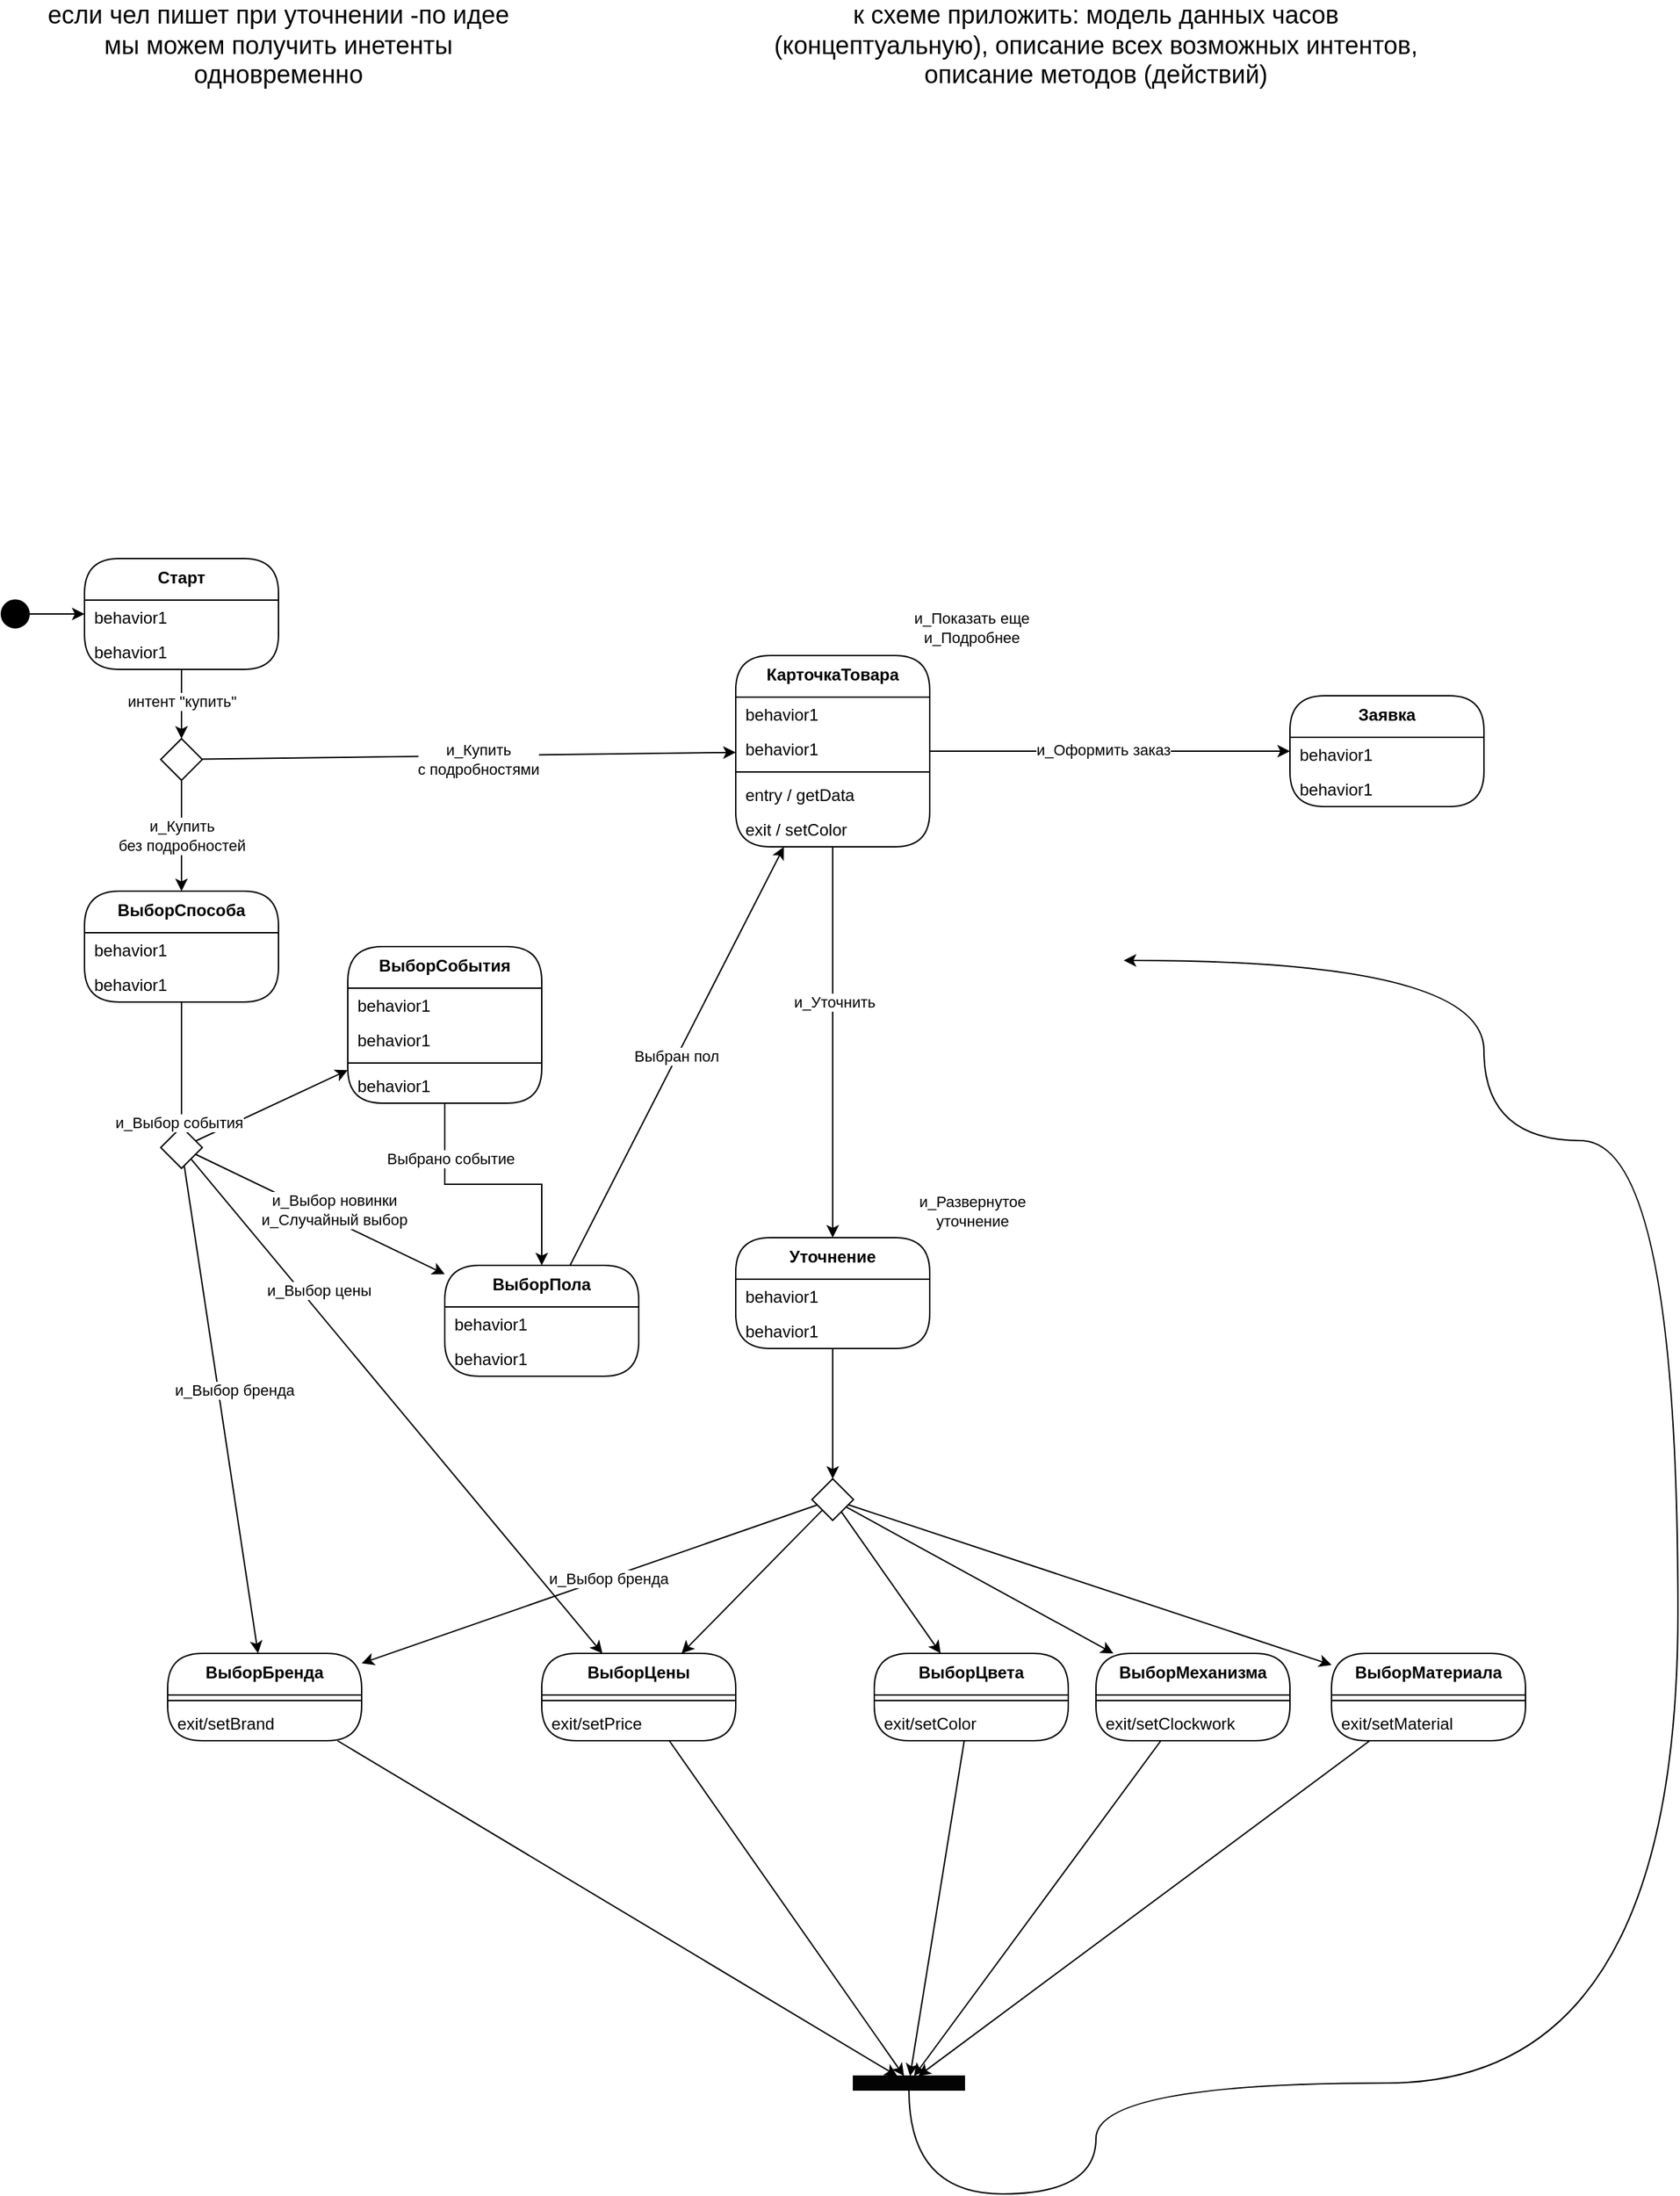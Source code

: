 <mxfile version="22.1.0" type="github" pages="2">
  <diagram name="Page-1" id="c4acf3e9-155e-7222-9cf6-157b1a14988f">
    <mxGraphModel dx="2373" dy="1710" grid="1" gridSize="10" guides="1" tooltips="1" connect="1" arrows="1" fold="1" page="0" pageScale="1" pageWidth="850" pageHeight="1100" background="none" math="0" shadow="0">
      <root>
        <mxCell id="0" />
        <mxCell id="1" parent="0" />
        <mxCell id="SWCbF4250IS1tGv3gK87-6" style="rounded=0;orthogonalLoop=1;jettySize=auto;html=1;edgeStyle=elbowEdgeStyle;" parent="1" source="T_VBmHh6CQnNHwD42FFN-5" target="FL9K62EaHGy_0KdFEDnW-7" edge="1">
          <mxGeometry relative="1" as="geometry">
            <mxPoint x="80" y="322.5" as="sourcePoint" />
            <mxPoint x="131.235" y="322.26" as="targetPoint" />
          </mxGeometry>
        </mxCell>
        <mxCell id="FL9K62EaHGy_0KdFEDnW-38" value="интент &quot;купить&quot;" style="edgeLabel;html=1;align=center;verticalAlign=middle;resizable=0;points=[];" vertex="1" connectable="0" parent="SWCbF4250IS1tGv3gK87-6">
          <mxGeometry x="-0.467" relative="1" as="geometry">
            <mxPoint y="9" as="offset" />
          </mxGeometry>
        </mxCell>
        <mxCell id="T_VBmHh6CQnNHwD42FFN-5" value="&lt;b&gt;Старт&lt;/b&gt;" style="swimlane;fontStyle=0;align=center;verticalAlign=top;childLayout=stackLayout;horizontal=1;startSize=30;horizontalStack=0;resizeParent=1;resizeParentMax=0;resizeLast=0;collapsible=0;marginBottom=0;html=1;rounded=1;absoluteArcSize=1;arcSize=50;whiteSpace=wrap;" parent="1" vertex="1">
          <mxGeometry x="-60" y="260" width="140" height="80" as="geometry" />
        </mxCell>
        <mxCell id="T_VBmHh6CQnNHwD42FFN-9" value="behavior1" style="fillColor=none;strokeColor=none;align=left;verticalAlign=middle;spacingLeft=5;whiteSpace=wrap;html=1;" parent="T_VBmHh6CQnNHwD42FFN-5" vertex="1">
          <mxGeometry y="30" width="140" height="25" as="geometry" />
        </mxCell>
        <mxCell id="T_VBmHh6CQnNHwD42FFN-12" value="behavior1" style="fillColor=none;strokeColor=none;align=left;verticalAlign=middle;spacingLeft=5;whiteSpace=wrap;html=1;" parent="T_VBmHh6CQnNHwD42FFN-5" vertex="1">
          <mxGeometry y="55" width="140" height="25" as="geometry" />
        </mxCell>
        <mxCell id="FL9K62EaHGy_0KdFEDnW-3" style="edgeStyle=orthogonalEdgeStyle;rounded=0;orthogonalLoop=1;jettySize=auto;html=1;" edge="1" parent="1" source="FL9K62EaHGy_0KdFEDnW-1" target="T_VBmHh6CQnNHwD42FFN-5">
          <mxGeometry relative="1" as="geometry" />
        </mxCell>
        <mxCell id="FL9K62EaHGy_0KdFEDnW-1" value="" style="ellipse;whiteSpace=wrap;html=1;fillColor=#000000;" vertex="1" parent="1">
          <mxGeometry x="-120" y="290" width="20" height="20" as="geometry" />
        </mxCell>
        <mxCell id="FL9K62EaHGy_0KdFEDnW-7" value="" style="rhombus;whiteSpace=wrap;html=1;" vertex="1" parent="1">
          <mxGeometry x="-5" y="390" width="30" height="30" as="geometry" />
        </mxCell>
        <mxCell id="FL9K62EaHGy_0KdFEDnW-8" value="ВыборСпособа" style="swimlane;fontStyle=1;align=center;verticalAlign=top;childLayout=stackLayout;horizontal=1;startSize=30;horizontalStack=0;resizeParent=1;resizeParentMax=0;resizeLast=0;collapsible=0;marginBottom=0;html=1;rounded=1;absoluteArcSize=1;arcSize=50;whiteSpace=wrap;" vertex="1" parent="1">
          <mxGeometry x="-60" y="500" width="140" height="80" as="geometry" />
        </mxCell>
        <mxCell id="FL9K62EaHGy_0KdFEDnW-9" value="behavior1" style="fillColor=none;strokeColor=none;align=left;verticalAlign=middle;spacingLeft=5;whiteSpace=wrap;html=1;" vertex="1" parent="FL9K62EaHGy_0KdFEDnW-8">
          <mxGeometry y="30" width="140" height="25" as="geometry" />
        </mxCell>
        <mxCell id="FL9K62EaHGy_0KdFEDnW-10" value="behavior1" style="fillColor=none;strokeColor=none;align=left;verticalAlign=middle;spacingLeft=5;whiteSpace=wrap;html=1;" vertex="1" parent="FL9K62EaHGy_0KdFEDnW-8">
          <mxGeometry y="55" width="140" height="25" as="geometry" />
        </mxCell>
        <mxCell id="FL9K62EaHGy_0KdFEDnW-11" style="rounded=0;orthogonalLoop=1;jettySize=auto;html=1;elbow=horizontal;edgeStyle=elbowEdgeStyle;" edge="1" parent="1" source="FL9K62EaHGy_0KdFEDnW-7" target="FL9K62EaHGy_0KdFEDnW-8">
          <mxGeometry relative="1" as="geometry">
            <mxPoint x="210" y="329.62" as="sourcePoint" />
            <mxPoint x="300" y="329.62" as="targetPoint" />
          </mxGeometry>
        </mxCell>
        <mxCell id="FL9K62EaHGy_0KdFEDnW-41" value="и_Купить&lt;br&gt;без подробностей" style="edgeLabel;html=1;align=center;verticalAlign=middle;resizable=0;points=[];" vertex="1" connectable="0" parent="FL9K62EaHGy_0KdFEDnW-11">
          <mxGeometry x="-0.509" y="-1" relative="1" as="geometry">
            <mxPoint x="1" y="20" as="offset" />
          </mxGeometry>
        </mxCell>
        <mxCell id="q2HMm7o0KwLSOO0PUDpN-3" style="edgeStyle=orthogonalEdgeStyle;rounded=0;orthogonalLoop=1;jettySize=auto;html=1;" edge="1" parent="1" source="FL9K62EaHGy_0KdFEDnW-13" target="FL9K62EaHGy_0KdFEDnW-17">
          <mxGeometry relative="1" as="geometry" />
        </mxCell>
        <mxCell id="q2HMm7o0KwLSOO0PUDpN-7" value="Выбрано событие" style="edgeLabel;html=1;align=center;verticalAlign=middle;resizable=0;points=[];" vertex="1" connectable="0" parent="q2HMm7o0KwLSOO0PUDpN-3">
          <mxGeometry x="-0.575" y="4" relative="1" as="geometry">
            <mxPoint as="offset" />
          </mxGeometry>
        </mxCell>
        <mxCell id="FL9K62EaHGy_0KdFEDnW-13" value="ВыборСобытия" style="swimlane;fontStyle=1;align=center;verticalAlign=top;childLayout=stackLayout;horizontal=1;startSize=30;horizontalStack=0;resizeParent=1;resizeParentMax=0;resizeLast=0;collapsible=0;marginBottom=0;html=1;rounded=1;absoluteArcSize=1;arcSize=50;whiteSpace=wrap;" vertex="1" parent="1">
          <mxGeometry x="130" y="540" width="140" height="113" as="geometry" />
        </mxCell>
        <mxCell id="FL9K62EaHGy_0KdFEDnW-14" value="behavior1" style="fillColor=none;strokeColor=none;align=left;verticalAlign=middle;spacingLeft=5;whiteSpace=wrap;html=1;" vertex="1" parent="FL9K62EaHGy_0KdFEDnW-13">
          <mxGeometry y="30" width="140" height="25" as="geometry" />
        </mxCell>
        <mxCell id="FL9K62EaHGy_0KdFEDnW-15" value="behavior1" style="fillColor=none;strokeColor=none;align=left;verticalAlign=middle;spacingLeft=5;whiteSpace=wrap;html=1;" vertex="1" parent="FL9K62EaHGy_0KdFEDnW-13">
          <mxGeometry y="55" width="140" height="25" as="geometry" />
        </mxCell>
        <mxCell id="eSUh50LeGdBLvh848-gK-1" value="" style="line;strokeWidth=1;fillColor=none;align=left;verticalAlign=middle;spacingTop=-1;spacingLeft=3;spacingRight=3;rotatable=0;labelPosition=right;points=[];portConstraint=eastwest;" vertex="1" parent="FL9K62EaHGy_0KdFEDnW-13">
          <mxGeometry y="80" width="140" height="8" as="geometry" />
        </mxCell>
        <mxCell id="eSUh50LeGdBLvh848-gK-2" value="behavior1" style="fillColor=none;strokeColor=none;align=left;verticalAlign=middle;spacingLeft=5;whiteSpace=wrap;html=1;" vertex="1" parent="FL9K62EaHGy_0KdFEDnW-13">
          <mxGeometry y="88" width="140" height="25" as="geometry" />
        </mxCell>
        <mxCell id="FL9K62EaHGy_0KdFEDnW-58" style="rounded=0;orthogonalLoop=1;jettySize=auto;html=1;" edge="1" parent="1" source="FL9K62EaHGy_0KdFEDnW-17" target="FL9K62EaHGy_0KdFEDnW-20">
          <mxGeometry relative="1" as="geometry" />
        </mxCell>
        <mxCell id="ffJ6PwLNoABF6Ka8uKUp-25" value="Выбран пол" style="edgeLabel;html=1;align=center;verticalAlign=middle;resizable=0;points=[];" vertex="1" connectable="0" parent="FL9K62EaHGy_0KdFEDnW-58">
          <mxGeometry y="1" relative="1" as="geometry">
            <mxPoint as="offset" />
          </mxGeometry>
        </mxCell>
        <mxCell id="FL9K62EaHGy_0KdFEDnW-17" value="ВыборПола" style="swimlane;fontStyle=1;align=center;verticalAlign=top;childLayout=stackLayout;horizontal=1;startSize=30;horizontalStack=0;resizeParent=1;resizeParentMax=0;resizeLast=0;collapsible=0;marginBottom=0;html=1;rounded=1;absoluteArcSize=1;arcSize=50;whiteSpace=wrap;" vertex="1" parent="1">
          <mxGeometry x="200" y="770" width="140" height="80" as="geometry" />
        </mxCell>
        <mxCell id="FL9K62EaHGy_0KdFEDnW-18" value="behavior1" style="fillColor=none;strokeColor=none;align=left;verticalAlign=middle;spacingLeft=5;whiteSpace=wrap;html=1;" vertex="1" parent="FL9K62EaHGy_0KdFEDnW-17">
          <mxGeometry y="30" width="140" height="25" as="geometry" />
        </mxCell>
        <mxCell id="FL9K62EaHGy_0KdFEDnW-19" value="behavior1" style="fillColor=none;strokeColor=none;align=left;verticalAlign=middle;spacingLeft=5;whiteSpace=wrap;html=1;" vertex="1" parent="FL9K62EaHGy_0KdFEDnW-17">
          <mxGeometry y="55" width="140" height="25" as="geometry" />
        </mxCell>
        <mxCell id="FL9K62EaHGy_0KdFEDnW-61" style="edgeStyle=orthogonalEdgeStyle;rounded=0;orthogonalLoop=1;jettySize=auto;html=1;" edge="1" parent="1" source="FL9K62EaHGy_0KdFEDnW-20" target="FL9K62EaHGy_0KdFEDnW-23">
          <mxGeometry relative="1" as="geometry" />
        </mxCell>
        <mxCell id="q2HMm7o0KwLSOO0PUDpN-8" value="и_Оформить заказ" style="edgeLabel;html=1;align=center;verticalAlign=middle;resizable=0;points=[];" vertex="1" connectable="0" parent="FL9K62EaHGy_0KdFEDnW-61">
          <mxGeometry x="-0.04" y="1" relative="1" as="geometry">
            <mxPoint as="offset" />
          </mxGeometry>
        </mxCell>
        <mxCell id="FL9K62EaHGy_0KdFEDnW-62" style="rounded=0;orthogonalLoop=1;jettySize=auto;html=1;" edge="1" parent="1" source="FL9K62EaHGy_0KdFEDnW-20" target="FL9K62EaHGy_0KdFEDnW-26">
          <mxGeometry relative="1" as="geometry" />
        </mxCell>
        <mxCell id="FL9K62EaHGy_0KdFEDnW-63" value="и_Уточнить" style="edgeLabel;html=1;align=center;verticalAlign=middle;resizable=0;points=[];" vertex="1" connectable="0" parent="FL9K62EaHGy_0KdFEDnW-62">
          <mxGeometry x="-0.209" y="1" relative="1" as="geometry">
            <mxPoint as="offset" />
          </mxGeometry>
        </mxCell>
        <mxCell id="FL9K62EaHGy_0KdFEDnW-23" value="Заявка" style="swimlane;fontStyle=1;align=center;verticalAlign=top;childLayout=stackLayout;horizontal=1;startSize=30;horizontalStack=0;resizeParent=1;resizeParentMax=0;resizeLast=0;collapsible=0;marginBottom=0;html=1;rounded=1;absoluteArcSize=1;arcSize=50;whiteSpace=wrap;" vertex="1" parent="1">
          <mxGeometry x="810" y="359" width="140" height="80" as="geometry" />
        </mxCell>
        <mxCell id="FL9K62EaHGy_0KdFEDnW-24" value="behavior1" style="fillColor=none;strokeColor=none;align=left;verticalAlign=middle;spacingLeft=5;whiteSpace=wrap;html=1;" vertex="1" parent="FL9K62EaHGy_0KdFEDnW-23">
          <mxGeometry y="30" width="140" height="25" as="geometry" />
        </mxCell>
        <mxCell id="FL9K62EaHGy_0KdFEDnW-25" value="behavior1" style="fillColor=none;strokeColor=none;align=left;verticalAlign=middle;spacingLeft=5;whiteSpace=wrap;html=1;" vertex="1" parent="FL9K62EaHGy_0KdFEDnW-23">
          <mxGeometry y="55" width="140" height="25" as="geometry" />
        </mxCell>
        <mxCell id="FL9K62EaHGy_0KdFEDnW-68" style="rounded=0;orthogonalLoop=1;jettySize=auto;html=1;" edge="1" parent="1" source="FL9K62EaHGy_0KdFEDnW-26" target="FL9K62EaHGy_0KdFEDnW-67">
          <mxGeometry relative="1" as="geometry" />
        </mxCell>
        <mxCell id="q2HMm7o0KwLSOO0PUDpN-14" style="rounded=0;orthogonalLoop=1;jettySize=auto;html=1;" edge="1" parent="1" source="FL9K62EaHGy_0KdFEDnW-30" target="ffJ6PwLNoABF6Ka8uKUp-5">
          <mxGeometry relative="1" as="geometry" />
        </mxCell>
        <mxCell id="FL9K62EaHGy_0KdFEDnW-30" value="ВыборБренда" style="swimlane;fontStyle=1;align=center;verticalAlign=top;childLayout=stackLayout;horizontal=1;startSize=30;horizontalStack=0;resizeParent=1;resizeParentMax=0;resizeLast=0;collapsible=0;marginBottom=0;html=1;rounded=1;absoluteArcSize=1;arcSize=50;whiteSpace=wrap;" vertex="1" parent="1">
          <mxGeometry y="1050" width="140" height="63" as="geometry" />
        </mxCell>
        <mxCell id="ffJ6PwLNoABF6Ka8uKUp-10" value="" style="line;strokeWidth=1;fillColor=none;align=left;verticalAlign=middle;spacingTop=-1;spacingLeft=3;spacingRight=3;rotatable=0;labelPosition=right;points=[];portConstraint=eastwest;" vertex="1" parent="FL9K62EaHGy_0KdFEDnW-30">
          <mxGeometry y="30" width="140" height="8" as="geometry" />
        </mxCell>
        <mxCell id="ffJ6PwLNoABF6Ka8uKUp-11" value="exit/setBrand" style="fillColor=none;strokeColor=none;align=left;verticalAlign=middle;spacingLeft=5;whiteSpace=wrap;html=1;" vertex="1" parent="FL9K62EaHGy_0KdFEDnW-30">
          <mxGeometry y="38" width="140" height="25" as="geometry" />
        </mxCell>
        <mxCell id="FL9K62EaHGy_0KdFEDnW-35" value="ВыборМеханизма" style="swimlane;fontStyle=1;align=center;verticalAlign=top;childLayout=stackLayout;horizontal=1;startSize=30;horizontalStack=0;resizeParent=1;resizeParentMax=0;resizeLast=0;collapsible=0;marginBottom=0;html=1;rounded=1;absoluteArcSize=1;arcSize=50;whiteSpace=wrap;" vertex="1" parent="1">
          <mxGeometry x="670" y="1050" width="140" height="63" as="geometry" />
        </mxCell>
        <mxCell id="ffJ6PwLNoABF6Ka8uKUp-16" value="" style="line;strokeWidth=1;fillColor=none;align=left;verticalAlign=middle;spacingTop=-1;spacingLeft=3;spacingRight=3;rotatable=0;labelPosition=right;points=[];portConstraint=eastwest;" vertex="1" parent="FL9K62EaHGy_0KdFEDnW-35">
          <mxGeometry y="30" width="140" height="8" as="geometry" />
        </mxCell>
        <mxCell id="ffJ6PwLNoABF6Ka8uKUp-17" value="exit/setСlockwork" style="fillColor=none;strokeColor=none;align=left;verticalAlign=middle;spacingLeft=5;whiteSpace=wrap;html=1;" vertex="1" parent="FL9K62EaHGy_0KdFEDnW-35">
          <mxGeometry y="38" width="140" height="25" as="geometry" />
        </mxCell>
        <mxCell id="FL9K62EaHGy_0KdFEDnW-36" value="ВыборМатериала" style="swimlane;fontStyle=1;align=center;verticalAlign=top;childLayout=stackLayout;horizontal=1;startSize=30;horizontalStack=0;resizeParent=1;resizeParentMax=0;resizeLast=0;collapsible=0;marginBottom=0;html=1;rounded=1;absoluteArcSize=1;arcSize=50;whiteSpace=wrap;" vertex="1" parent="1">
          <mxGeometry x="840" y="1050" width="140" height="63" as="geometry" />
        </mxCell>
        <mxCell id="ffJ6PwLNoABF6Ka8uKUp-18" value="" style="line;strokeWidth=1;fillColor=none;align=left;verticalAlign=middle;spacingTop=-1;spacingLeft=3;spacingRight=3;rotatable=0;labelPosition=right;points=[];portConstraint=eastwest;" vertex="1" parent="FL9K62EaHGy_0KdFEDnW-36">
          <mxGeometry y="30" width="140" height="8" as="geometry" />
        </mxCell>
        <mxCell id="ffJ6PwLNoABF6Ka8uKUp-19" value="exit/setMaterial" style="fillColor=none;strokeColor=none;align=left;verticalAlign=middle;spacingLeft=5;whiteSpace=wrap;html=1;" vertex="1" parent="FL9K62EaHGy_0KdFEDnW-36">
          <mxGeometry y="38" width="140" height="25" as="geometry" />
        </mxCell>
        <mxCell id="FL9K62EaHGy_0KdFEDnW-39" style="rounded=0;orthogonalLoop=1;jettySize=auto;html=1;elbow=vertical;" edge="1" parent="1" source="FL9K62EaHGy_0KdFEDnW-7" target="FL9K62EaHGy_0KdFEDnW-20">
          <mxGeometry relative="1" as="geometry">
            <mxPoint x="20" y="430" as="sourcePoint" />
            <mxPoint x="20" y="470" as="targetPoint" />
          </mxGeometry>
        </mxCell>
        <mxCell id="FL9K62EaHGy_0KdFEDnW-40" value="и_Купить&lt;br&gt;с подробностями" style="edgeLabel;html=1;align=center;verticalAlign=middle;resizable=0;points=[];" vertex="1" connectable="0" parent="FL9K62EaHGy_0KdFEDnW-39">
          <mxGeometry x="-0.162" y="1" relative="1" as="geometry">
            <mxPoint x="37" y="3" as="offset" />
          </mxGeometry>
        </mxCell>
        <mxCell id="FL9K62EaHGy_0KdFEDnW-42" style="edgeStyle=orthogonalEdgeStyle;rounded=0;orthogonalLoop=1;jettySize=auto;html=1;" edge="1" parent="1" source="FL9K62EaHGy_0KdFEDnW-10" target="FL9K62EaHGy_0KdFEDnW-46">
          <mxGeometry relative="1" as="geometry">
            <mxPoint x="9.34" y="643.86" as="targetPoint" />
          </mxGeometry>
        </mxCell>
        <mxCell id="FL9K62EaHGy_0KdFEDnW-46" value="" style="rhombus;whiteSpace=wrap;html=1;" vertex="1" parent="1">
          <mxGeometry x="-5" y="670" width="30" height="30" as="geometry" />
        </mxCell>
        <mxCell id="FL9K62EaHGy_0KdFEDnW-47" style="rounded=0;orthogonalLoop=1;jettySize=auto;html=1;elbow=horizontal;" edge="1" parent="1" source="FL9K62EaHGy_0KdFEDnW-46" target="FL9K62EaHGy_0KdFEDnW-13">
          <mxGeometry relative="1" as="geometry">
            <mxPoint x="210" y="599.62" as="sourcePoint" />
            <mxPoint x="250" y="640" as="targetPoint" />
          </mxGeometry>
        </mxCell>
        <mxCell id="FL9K62EaHGy_0KdFEDnW-48" value="и_Выбор события" style="edgeLabel;html=1;align=center;verticalAlign=middle;resizable=0;points=[];" vertex="1" connectable="0" parent="FL9K62EaHGy_0KdFEDnW-47">
          <mxGeometry x="-0.509" y="-1" relative="1" as="geometry">
            <mxPoint x="-40" y="-2" as="offset" />
          </mxGeometry>
        </mxCell>
        <mxCell id="FL9K62EaHGy_0KdFEDnW-51" style="rounded=0;orthogonalLoop=1;jettySize=auto;html=1;elbow=horizontal;" edge="1" parent="1" source="FL9K62EaHGy_0KdFEDnW-46" target="FL9K62EaHGy_0KdFEDnW-30">
          <mxGeometry relative="1" as="geometry">
            <mxPoint x="10" y="660" as="sourcePoint" />
            <mxPoint x="-110" y="810" as="targetPoint" />
          </mxGeometry>
        </mxCell>
        <mxCell id="FL9K62EaHGy_0KdFEDnW-52" value="и_Выбор бренда" style="edgeLabel;html=1;align=center;verticalAlign=middle;resizable=0;points=[];" vertex="1" connectable="0" parent="FL9K62EaHGy_0KdFEDnW-51">
          <mxGeometry x="-0.509" y="-1" relative="1" as="geometry">
            <mxPoint x="24" y="75" as="offset" />
          </mxGeometry>
        </mxCell>
        <mxCell id="FL9K62EaHGy_0KdFEDnW-53" style="rounded=0;orthogonalLoop=1;jettySize=auto;html=1;elbow=horizontal;" edge="1" parent="1" source="FL9K62EaHGy_0KdFEDnW-46" target="FL9K62EaHGy_0KdFEDnW-37">
          <mxGeometry relative="1" as="geometry">
            <mxPoint x="111" y="614.5" as="sourcePoint" />
            <mxPoint x="160" y="820" as="targetPoint" />
          </mxGeometry>
        </mxCell>
        <mxCell id="FL9K62EaHGy_0KdFEDnW-54" value="и_Выбор цены" style="edgeLabel;html=1;align=center;verticalAlign=middle;resizable=0;points=[];" vertex="1" connectable="0" parent="FL9K62EaHGy_0KdFEDnW-53">
          <mxGeometry x="-0.509" y="-1" relative="1" as="geometry">
            <mxPoint x="20" y="6" as="offset" />
          </mxGeometry>
        </mxCell>
        <mxCell id="FL9K62EaHGy_0KdFEDnW-55" style="rounded=0;orthogonalLoop=1;jettySize=auto;html=1;elbow=horizontal;" edge="1" parent="1" source="FL9K62EaHGy_0KdFEDnW-46" target="FL9K62EaHGy_0KdFEDnW-17">
          <mxGeometry relative="1" as="geometry">
            <mxPoint x="121" y="624.5" as="sourcePoint" />
            <mxPoint x="-90" y="860" as="targetPoint" />
          </mxGeometry>
        </mxCell>
        <mxCell id="FL9K62EaHGy_0KdFEDnW-56" value="и_Выбор новинки&lt;br&gt;и_Случайный выбор" style="edgeLabel;html=1;align=center;verticalAlign=middle;resizable=0;points=[];" vertex="1" connectable="0" parent="FL9K62EaHGy_0KdFEDnW-55">
          <mxGeometry x="-0.509" y="-1" relative="1" as="geometry">
            <mxPoint x="56" y="18" as="offset" />
          </mxGeometry>
        </mxCell>
        <mxCell id="FL9K62EaHGy_0KdFEDnW-65" value="если чел пишет при уточнении -по идее мы можем получить инетенты одновременно" style="text;html=1;strokeColor=none;fillColor=none;align=center;verticalAlign=middle;whiteSpace=wrap;rounded=0;fontSize=18;" vertex="1" parent="1">
          <mxGeometry x="-90" y="-110" width="340" as="geometry" />
        </mxCell>
        <mxCell id="FL9K62EaHGy_0KdFEDnW-69" style="rounded=0;orthogonalLoop=1;jettySize=auto;html=1;" edge="1" parent="1" source="FL9K62EaHGy_0KdFEDnW-67" target="FL9K62EaHGy_0KdFEDnW-37">
          <mxGeometry relative="1" as="geometry" />
        </mxCell>
        <mxCell id="FL9K62EaHGy_0KdFEDnW-70" style="rounded=0;orthogonalLoop=1;jettySize=auto;html=1;" edge="1" parent="1" source="FL9K62EaHGy_0KdFEDnW-67" target="FL9K62EaHGy_0KdFEDnW-30">
          <mxGeometry relative="1" as="geometry" />
        </mxCell>
        <mxCell id="q2HMm7o0KwLSOO0PUDpN-10" value="и_Выбор бренда" style="edgeLabel;html=1;align=center;verticalAlign=middle;resizable=0;points=[];" vertex="1" connectable="0" parent="FL9K62EaHGy_0KdFEDnW-70">
          <mxGeometry x="-0.077" relative="1" as="geometry">
            <mxPoint as="offset" />
          </mxGeometry>
        </mxCell>
        <mxCell id="FL9K62EaHGy_0KdFEDnW-72" style="rounded=0;orthogonalLoop=1;jettySize=auto;html=1;" edge="1" parent="1" source="FL9K62EaHGy_0KdFEDnW-67" target="FL9K62EaHGy_0KdFEDnW-35">
          <mxGeometry relative="1" as="geometry" />
        </mxCell>
        <mxCell id="FL9K62EaHGy_0KdFEDnW-73" style="rounded=0;orthogonalLoop=1;jettySize=auto;html=1;" edge="1" parent="1" source="FL9K62EaHGy_0KdFEDnW-67" target="FL9K62EaHGy_0KdFEDnW-36">
          <mxGeometry relative="1" as="geometry" />
        </mxCell>
        <mxCell id="FL9K62EaHGy_0KdFEDnW-67" value="" style="rhombus;whiteSpace=wrap;html=1;" vertex="1" parent="1">
          <mxGeometry x="465" y="924" width="30" height="30" as="geometry" />
        </mxCell>
        <mxCell id="ffJ6PwLNoABF6Ka8uKUp-21" style="rounded=0;orthogonalLoop=1;jettySize=auto;html=1;edgeStyle=orthogonalEdgeStyle;exitX=1;exitY=0.5;exitDx=0;exitDy=0;curved=1;" edge="1" parent="1" source="ffJ6PwLNoABF6Ka8uKUp-5">
          <mxGeometry relative="1" as="geometry">
            <mxPoint x="690" y="550" as="targetPoint" />
            <Array as="points">
              <mxPoint x="535" y="1440" />
              <mxPoint x="670" y="1440" />
              <mxPoint x="670" y="1360" />
              <mxPoint x="1090" y="1360" />
              <mxPoint x="1090" y="680" />
              <mxPoint x="950" y="680" />
              <mxPoint x="950" y="550" />
            </Array>
          </mxGeometry>
        </mxCell>
        <mxCell id="ffJ6PwLNoABF6Ka8uKUp-5" value="" style="rounded=0;whiteSpace=wrap;html=1;fillColor=#030303;rotation=90;" vertex="1" parent="1">
          <mxGeometry x="530" y="1320" width="10" height="80" as="geometry" />
        </mxCell>
        <mxCell id="ffJ6PwLNoABF6Ka8uKUp-26" value="к схеме приложить: модель данных часов (концептуальную), описание всех возможных интентов, описание методов (действий)" style="text;html=1;strokeColor=none;fillColor=none;align=center;verticalAlign=middle;whiteSpace=wrap;rounded=0;fontSize=18;" vertex="1" parent="1">
          <mxGeometry x="430" y="-130" width="480" height="40" as="geometry" />
        </mxCell>
        <mxCell id="q2HMm7o0KwLSOO0PUDpN-1" value="" style="rounded=0;orthogonalLoop=1;jettySize=auto;html=1;" edge="1" parent="1" source="FL9K62EaHGy_0KdFEDnW-67" target="FL9K62EaHGy_0KdFEDnW-34">
          <mxGeometry relative="1" as="geometry">
            <mxPoint x="465" y="954" as="sourcePoint" />
            <mxPoint x="465" y="1121" as="targetPoint" />
          </mxGeometry>
        </mxCell>
        <mxCell id="FL9K62EaHGy_0KdFEDnW-34" value="ВыборЦвета" style="swimlane;fontStyle=1;align=center;verticalAlign=top;childLayout=stackLayout;horizontal=1;startSize=30;horizontalStack=0;resizeParent=1;resizeParentMax=0;resizeLast=0;collapsible=0;marginBottom=0;html=1;rounded=1;absoluteArcSize=1;arcSize=50;whiteSpace=wrap;" vertex="1" parent="1">
          <mxGeometry x="510" y="1050" width="140" height="63" as="geometry" />
        </mxCell>
        <mxCell id="ffJ6PwLNoABF6Ka8uKUp-12" value="" style="line;strokeWidth=1;fillColor=none;align=left;verticalAlign=middle;spacingTop=-1;spacingLeft=3;spacingRight=3;rotatable=0;labelPosition=right;points=[];portConstraint=eastwest;" vertex="1" parent="FL9K62EaHGy_0KdFEDnW-34">
          <mxGeometry y="30" width="140" height="8" as="geometry" />
        </mxCell>
        <mxCell id="ffJ6PwLNoABF6Ka8uKUp-13" value="exit/setСolor" style="fillColor=none;strokeColor=none;align=left;verticalAlign=middle;spacingLeft=5;whiteSpace=wrap;html=1;" vertex="1" parent="FL9K62EaHGy_0KdFEDnW-34">
          <mxGeometry y="38" width="140" height="25" as="geometry" />
        </mxCell>
        <mxCell id="q2HMm7o0KwLSOO0PUDpN-15" style="rounded=0;orthogonalLoop=1;jettySize=auto;html=1;" edge="1" parent="1" source="FL9K62EaHGy_0KdFEDnW-37" target="ffJ6PwLNoABF6Ka8uKUp-5">
          <mxGeometry relative="1" as="geometry" />
        </mxCell>
        <mxCell id="FL9K62EaHGy_0KdFEDnW-37" value="ВыборЦены" style="swimlane;fontStyle=1;align=center;verticalAlign=top;childLayout=stackLayout;horizontal=1;startSize=30;horizontalStack=0;resizeParent=1;resizeParentMax=0;resizeLast=0;collapsible=0;marginBottom=0;html=1;rounded=1;absoluteArcSize=1;arcSize=50;whiteSpace=wrap;" vertex="1" parent="1">
          <mxGeometry x="270" y="1050" width="140" height="63" as="geometry" />
        </mxCell>
        <mxCell id="ffJ6PwLNoABF6Ka8uKUp-14" value="" style="line;strokeWidth=1;fillColor=none;align=left;verticalAlign=middle;spacingTop=-1;spacingLeft=3;spacingRight=3;rotatable=0;labelPosition=right;points=[];portConstraint=eastwest;" vertex="1" parent="FL9K62EaHGy_0KdFEDnW-37">
          <mxGeometry y="30" width="140" height="8" as="geometry" />
        </mxCell>
        <mxCell id="ffJ6PwLNoABF6Ka8uKUp-15" value="exit/setPrice" style="fillColor=none;strokeColor=none;align=left;verticalAlign=middle;spacingLeft=5;whiteSpace=wrap;html=1;" vertex="1" parent="FL9K62EaHGy_0KdFEDnW-37">
          <mxGeometry y="38" width="140" height="25" as="geometry" />
        </mxCell>
        <mxCell id="q2HMm7o0KwLSOO0PUDpN-5" value="" style="group" vertex="1" connectable="0" parent="1">
          <mxGeometry x="410" y="310.002" width="169.995" height="157.998" as="geometry" />
        </mxCell>
        <mxCell id="FL9K62EaHGy_0KdFEDnW-20" value="КарточкаТовара" style="swimlane;fontStyle=1;align=center;verticalAlign=top;childLayout=stackLayout;horizontal=1;startSize=30;horizontalStack=0;resizeParent=1;resizeParentMax=0;resizeLast=0;collapsible=0;marginBottom=0;html=1;rounded=1;absoluteArcSize=1;arcSize=50;whiteSpace=wrap;" vertex="1" parent="q2HMm7o0KwLSOO0PUDpN-5">
          <mxGeometry y="19.998" width="140" height="138" as="geometry" />
        </mxCell>
        <mxCell id="FL9K62EaHGy_0KdFEDnW-21" value="behavior1" style="fillColor=none;strokeColor=none;align=left;verticalAlign=middle;spacingLeft=5;whiteSpace=wrap;html=1;" vertex="1" parent="FL9K62EaHGy_0KdFEDnW-20">
          <mxGeometry y="30" width="140" height="25" as="geometry" />
        </mxCell>
        <mxCell id="FL9K62EaHGy_0KdFEDnW-22" value="behavior1" style="fillColor=none;strokeColor=none;align=left;verticalAlign=middle;spacingLeft=5;whiteSpace=wrap;html=1;" vertex="1" parent="FL9K62EaHGy_0KdFEDnW-20">
          <mxGeometry y="55" width="140" height="25" as="geometry" />
        </mxCell>
        <mxCell id="ffJ6PwLNoABF6Ka8uKUp-27" value="" style="line;strokeWidth=1;fillColor=none;align=left;verticalAlign=middle;spacingTop=-1;spacingLeft=3;spacingRight=3;rotatable=0;labelPosition=right;points=[];portConstraint=eastwest;" vertex="1" parent="FL9K62EaHGy_0KdFEDnW-20">
          <mxGeometry y="80" width="140" height="8" as="geometry" />
        </mxCell>
        <mxCell id="ffJ6PwLNoABF6Ka8uKUp-29" value="entry / getData" style="fillColor=none;strokeColor=none;align=left;verticalAlign=middle;spacingLeft=5;whiteSpace=wrap;html=1;" vertex="1" parent="FL9K62EaHGy_0KdFEDnW-20">
          <mxGeometry y="88" width="140" height="25" as="geometry" />
        </mxCell>
        <mxCell id="ffJ6PwLNoABF6Ka8uKUp-28" value="exit / setСolor" style="fillColor=none;strokeColor=none;align=left;verticalAlign=middle;spacingLeft=5;whiteSpace=wrap;html=1;" vertex="1" parent="FL9K62EaHGy_0KdFEDnW-20">
          <mxGeometry y="113" width="140" height="25" as="geometry" />
        </mxCell>
        <mxCell id="q2HMm7o0KwLSOO0PUDpN-4" value="и_Показать еще&lt;br&gt;и_Подробнее" style="edgeLabel;html=1;align=center;verticalAlign=middle;resizable=0;points=[];" vertex="1" connectable="0" parent="q2HMm7o0KwLSOO0PUDpN-5">
          <mxGeometry x="169.995" as="geometry" />
        </mxCell>
        <mxCell id="q2HMm7o0KwLSOO0PUDpN-13" value="" style="group" vertex="1" connectable="0" parent="1">
          <mxGeometry x="410" y="710" width="230" height="120" as="geometry" />
        </mxCell>
        <mxCell id="FL9K62EaHGy_0KdFEDnW-26" value="Уточнение" style="swimlane;fontStyle=1;align=center;verticalAlign=top;childLayout=stackLayout;horizontal=1;startSize=30;horizontalStack=0;resizeParent=1;resizeParentMax=0;resizeLast=0;collapsible=0;marginBottom=0;html=1;rounded=1;absoluteArcSize=1;arcSize=50;whiteSpace=wrap;" vertex="1" parent="q2HMm7o0KwLSOO0PUDpN-13">
          <mxGeometry y="40" width="140" height="80" as="geometry" />
        </mxCell>
        <mxCell id="FL9K62EaHGy_0KdFEDnW-27" value="behavior1" style="fillColor=none;strokeColor=none;align=left;verticalAlign=middle;spacingLeft=5;whiteSpace=wrap;html=1;" vertex="1" parent="FL9K62EaHGy_0KdFEDnW-26">
          <mxGeometry y="30" width="140" height="25" as="geometry" />
        </mxCell>
        <mxCell id="FL9K62EaHGy_0KdFEDnW-28" value="behavior1" style="fillColor=none;strokeColor=none;align=left;verticalAlign=middle;spacingLeft=5;whiteSpace=wrap;html=1;" vertex="1" parent="FL9K62EaHGy_0KdFEDnW-26">
          <mxGeometry y="55" width="140" height="25" as="geometry" />
        </mxCell>
        <mxCell id="q2HMm7o0KwLSOO0PUDpN-12" value="&lt;div style=&quot;text-align: center;&quot;&gt;&lt;span style=&quot;font-size: 11px;&quot;&gt;и_Развернутое уточнение&lt;/span&gt;&lt;/div&gt;" style="text;whiteSpace=wrap;html=1;" vertex="1" parent="q2HMm7o0KwLSOO0PUDpN-13">
          <mxGeometry x="110" width="120" height="50" as="geometry" />
        </mxCell>
        <mxCell id="q2HMm7o0KwLSOO0PUDpN-16" style="rounded=0;orthogonalLoop=1;jettySize=auto;html=1;" edge="1" parent="1" source="FL9K62EaHGy_0KdFEDnW-34" target="ffJ6PwLNoABF6Ka8uKUp-5">
          <mxGeometry relative="1" as="geometry">
            <mxPoint x="372" y="1123" as="sourcePoint" />
            <mxPoint x="541" y="1365" as="targetPoint" />
          </mxGeometry>
        </mxCell>
        <mxCell id="q2HMm7o0KwLSOO0PUDpN-17" style="rounded=0;orthogonalLoop=1;jettySize=auto;html=1;" edge="1" parent="1" source="FL9K62EaHGy_0KdFEDnW-36" target="ffJ6PwLNoABF6Ka8uKUp-5">
          <mxGeometry relative="1" as="geometry">
            <mxPoint x="382" y="1133" as="sourcePoint" />
            <mxPoint x="551" y="1375" as="targetPoint" />
          </mxGeometry>
        </mxCell>
        <mxCell id="q2HMm7o0KwLSOO0PUDpN-18" style="rounded=0;orthogonalLoop=1;jettySize=auto;html=1;" edge="1" parent="1" source="FL9K62EaHGy_0KdFEDnW-35" target="ffJ6PwLNoABF6Ka8uKUp-5">
          <mxGeometry relative="1" as="geometry">
            <mxPoint x="585" y="1123" as="sourcePoint" />
            <mxPoint x="546" y="1365" as="targetPoint" />
          </mxGeometry>
        </mxCell>
      </root>
    </mxGraphModel>
  </diagram>
  <diagram id="NRU9Yulu_dXbEhS77t4e" name="Page-2">
    <mxGraphModel dx="2361" dy="1019" grid="1" gridSize="10" guides="1" tooltips="1" connect="1" arrows="1" fold="1" page="1" pageScale="1" pageWidth="827" pageHeight="1169" math="0" shadow="0">
      <root>
        <mxCell id="0" />
        <mxCell id="1" parent="0" />
        <mxCell id="oPtB8-bLimxsmcsgXv5w-1" value="State1" style="shape=folder;align=center;verticalAlign=middle;fontStyle=0;tabWidth=100;tabHeight=30;tabPosition=left;html=1;boundedLbl=1;labelInHeader=1;rounded=1;absoluteArcSize=1;arcSize=10;whiteSpace=wrap;" vertex="1" parent="1">
          <mxGeometry x="-550" y="221.5" width="140" height="90" as="geometry" />
        </mxCell>
        <mxCell id="oPtB8-bLimxsmcsgXv5w-2" value="" style="ellipse;html=1;" vertex="1" parent="1">
          <mxGeometry x="-560" y="610" width="30" height="30" as="geometry" />
        </mxCell>
        <mxCell id="oPtB8-bLimxsmcsgXv5w-3" value="" style="endArrow=open;html=1;rounded=0;align=center;verticalAlign=top;endFill=0;labelBackgroundColor=none;endSize=6;" edge="1" parent="1" source="oPtB8-bLimxsmcsgXv5w-2">
          <mxGeometry relative="1" as="geometry">
            <mxPoint x="-447" y="625" as="targetPoint" />
          </mxGeometry>
        </mxCell>
        <mxCell id="oPtB8-bLimxsmcsgXv5w-4" value="State1&lt;br&gt;[invariant1]&lt;br&gt;&amp;lt;&amp;lt;extended/final&amp;gt;&amp;gt;" style="swimlane;fontStyle=4;align=center;verticalAlign=top;childLayout=stackLayout;horizontal=1;startSize=60;horizontalStack=0;resizeParent=1;resizeParentMax=0;resizeLast=0;collapsible=0;marginBottom=0;html=1;rounded=1;absoluteArcSize=1;arcSize=50;whiteSpace=wrap;" vertex="1" parent="1">
          <mxGeometry x="-530" y="390" width="140" height="176" as="geometry" />
        </mxCell>
        <mxCell id="oPtB8-bLimxsmcsgXv5w-5" value="" style="fillColor=none;strokeColor=none;container=1;collapsible=0;" vertex="1" parent="oPtB8-bLimxsmcsgXv5w-4">
          <mxGeometry y="60" width="140" height="50" as="geometry" />
        </mxCell>
        <mxCell id="oPtB8-bLimxsmcsgXv5w-6" value="State2" style="html=1;align=center;verticalAlign=middle;rounded=1;absoluteArcSize=1;arcSize=10;whiteSpace=wrap;" vertex="1" parent="oPtB8-bLimxsmcsgXv5w-5">
          <mxGeometry x="30" y="10" width="80" height="30" as="geometry" />
        </mxCell>
        <mxCell id="oPtB8-bLimxsmcsgXv5w-7" value="" style="line;strokeWidth=1;fillColor=none;align=left;verticalAlign=middle;spacingTop=-1;spacingLeft=3;spacingRight=3;rotatable=0;labelPosition=right;points=[];portConstraint=eastwest;" vertex="1" parent="oPtB8-bLimxsmcsgXv5w-4">
          <mxGeometry y="110" width="140" height="8" as="geometry" />
        </mxCell>
        <mxCell id="oPtB8-bLimxsmcsgXv5w-8" value="behavior1" style="fillColor=none;strokeColor=none;align=left;verticalAlign=middle;spacingLeft=5;whiteSpace=wrap;html=1;" vertex="1" parent="oPtB8-bLimxsmcsgXv5w-4">
          <mxGeometry y="118" width="140" height="25" as="geometry" />
        </mxCell>
        <mxCell id="oPtB8-bLimxsmcsgXv5w-9" value="" style="line;strokeWidth=1;fillColor=none;align=left;verticalAlign=middle;spacingTop=-1;spacingLeft=3;spacingRight=3;rotatable=0;labelPosition=right;points=[];portConstraint=eastwest;" vertex="1" parent="oPtB8-bLimxsmcsgXv5w-4">
          <mxGeometry y="143" width="140" height="8" as="geometry" />
        </mxCell>
        <mxCell id="oPtB8-bLimxsmcsgXv5w-10" value="transition1" style="fillColor=none;strokeColor=none;align=left;verticalAlign=middle;spacingLeft=5;whiteSpace=wrap;html=1;" vertex="1" parent="oPtB8-bLimxsmcsgXv5w-4">
          <mxGeometry y="151" width="140" height="25" as="geometry" />
        </mxCell>
        <mxCell id="oPtB8-bLimxsmcsgXv5w-11" value="Старт" style="swimlane;fontStyle=4;align=center;verticalAlign=top;childLayout=stackLayout;horizontal=1;startSize=30;horizontalStack=0;resizeParent=1;resizeParentMax=0;resizeLast=0;collapsible=0;marginBottom=0;html=1;rounded=1;absoluteArcSize=1;arcSize=140;whiteSpace=wrap;" vertex="1" parent="1">
          <mxGeometry x="-530" y="120" width="140" height="80" as="geometry" />
        </mxCell>
        <mxCell id="oPtB8-bLimxsmcsgXv5w-12" value="behavior1" style="fillColor=none;strokeColor=none;align=left;verticalAlign=middle;spacingLeft=5;whiteSpace=wrap;html=1;" vertex="1" parent="oPtB8-bLimxsmcsgXv5w-11">
          <mxGeometry y="30" width="140" height="25" as="geometry" />
        </mxCell>
        <mxCell id="oPtB8-bLimxsmcsgXv5w-13" value="behavior1" style="fillColor=none;strokeColor=none;align=left;verticalAlign=middle;spacingLeft=5;whiteSpace=wrap;html=1;" vertex="1" parent="oPtB8-bLimxsmcsgXv5w-11">
          <mxGeometry y="55" width="140" height="25" as="geometry" />
        </mxCell>
        <mxCell id="S8csJaeQ3eJkUpWspcCP-1" style="rounded=0;orthogonalLoop=1;jettySize=auto;html=1;exitX=0.718;exitY=0.482;exitDx=0;exitDy=0;exitPerimeter=0;entryX=0;entryY=0.5;entryDx=0;entryDy=0;" edge="1" parent="1" source="S8csJaeQ3eJkUpWspcCP-2" target="S8csJaeQ3eJkUpWspcCP-6">
          <mxGeometry relative="1" as="geometry" />
        </mxCell>
        <mxCell id="S8csJaeQ3eJkUpWspcCP-2" value="" style="html=1;points=[];perimeter=orthogonalPerimeter;fillColor=strokeColor;" vertex="1" parent="1">
          <mxGeometry x="599" y="251.5" width="5" height="80" as="geometry" />
        </mxCell>
        <mxCell id="S8csJaeQ3eJkUpWspcCP-3" value="Action1&lt;br&gt;(Operation1)" style="html=1;align=center;verticalAlign=top;rounded=1;absoluteArcSize=1;arcSize=10;dashed=0;whiteSpace=wrap;" vertex="1" parent="1">
          <mxGeometry x="409" y="271.5" width="140" height="40" as="geometry" />
        </mxCell>
        <mxCell id="S8csJaeQ3eJkUpWspcCP-4" style="edgeStyle=orthogonalEdgeStyle;rounded=0;orthogonalLoop=1;jettySize=auto;html=1;entryX=0.247;entryY=0.497;entryDx=0;entryDy=0;entryPerimeter=0;" edge="1" parent="1" source="S8csJaeQ3eJkUpWspcCP-3" target="S8csJaeQ3eJkUpWspcCP-2">
          <mxGeometry relative="1" as="geometry" />
        </mxCell>
        <mxCell id="S8csJaeQ3eJkUpWspcCP-5" style="rounded=0;orthogonalLoop=1;jettySize=auto;html=1;exitX=0.407;exitY=0.479;exitDx=0;exitDy=0;exitPerimeter=0;entryX=0;entryY=0.5;entryDx=0;entryDy=0;" edge="1" parent="1" source="S8csJaeQ3eJkUpWspcCP-2" target="S8csJaeQ3eJkUpWspcCP-7">
          <mxGeometry relative="1" as="geometry">
            <mxPoint x="613" y="300.5" as="sourcePoint" />
            <mxPoint x="749" y="211.5" as="targetPoint" />
          </mxGeometry>
        </mxCell>
        <mxCell id="S8csJaeQ3eJkUpWspcCP-6" value="Action1&lt;br&gt;(Operation1)" style="html=1;align=center;verticalAlign=top;rounded=1;absoluteArcSize=1;arcSize=10;dashed=0;whiteSpace=wrap;" vertex="1" parent="1">
          <mxGeometry x="699" y="229" width="140" height="40" as="geometry" />
        </mxCell>
        <mxCell id="S8csJaeQ3eJkUpWspcCP-7" value="Action1&lt;br&gt;(Operation1)" style="html=1;align=center;verticalAlign=top;rounded=1;absoluteArcSize=1;arcSize=10;dashed=0;whiteSpace=wrap;" vertex="1" parent="1">
          <mxGeometry x="699" y="314" width="140" height="40" as="geometry" />
        </mxCell>
      </root>
    </mxGraphModel>
  </diagram>
</mxfile>
